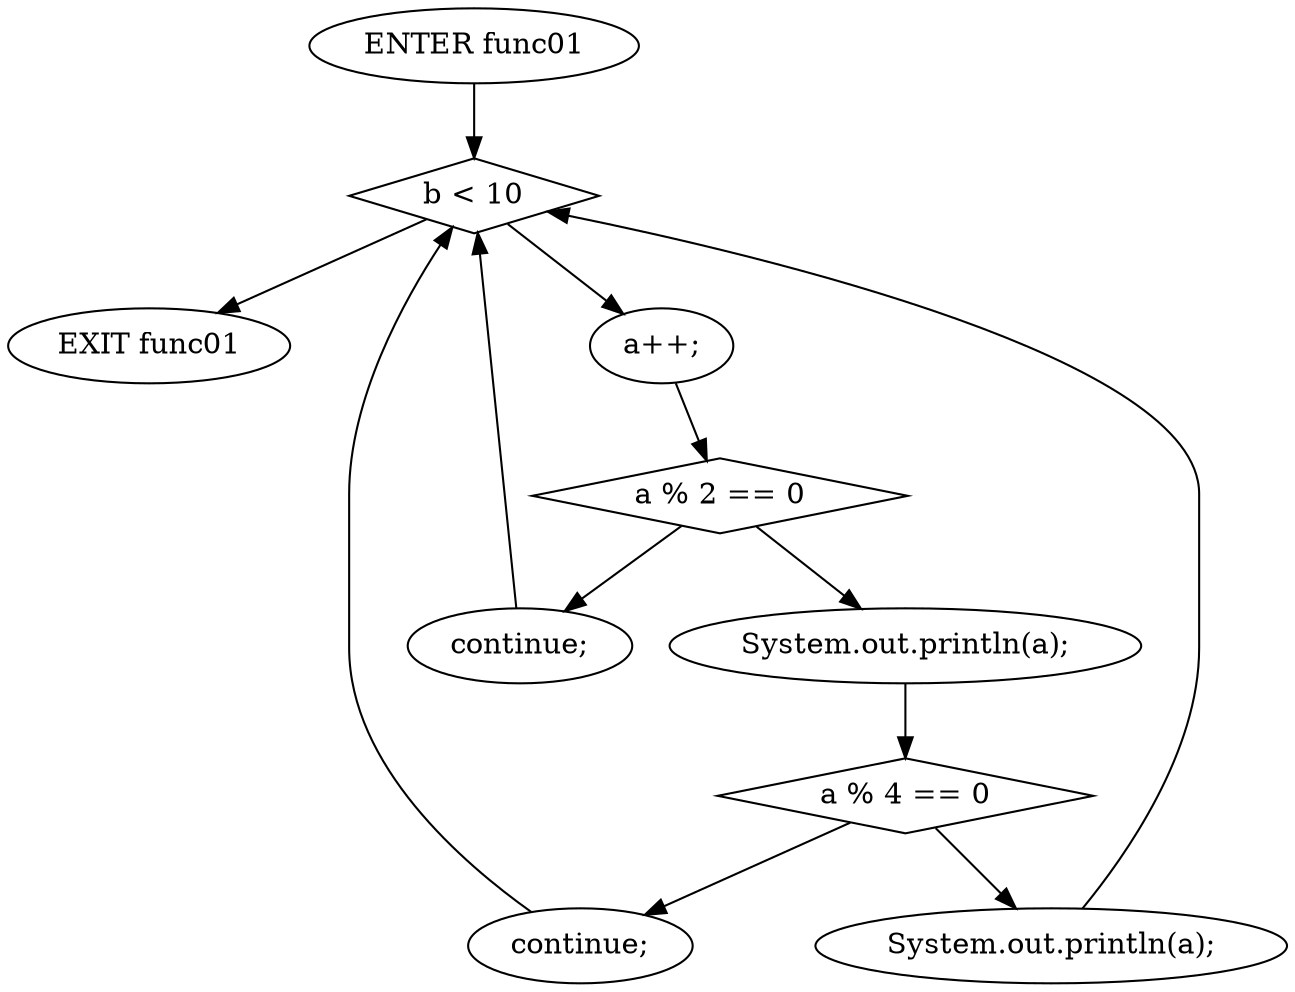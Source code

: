 digraph G {
  0 [ label="ENTER func01" ];
  1 [ label="EXIT func01" ];
  2 [ shape="diamond" label="b < 10" ];
  3 [ label="a++;" ];
  4 [ shape="diamond" label="a % 2 == 0" ];
  5 [ label="continue;" ];
  6 [ label="System.out.println(a);" ];
  7 [ shape="diamond" label="a % 4 == 0" ];
  8 [ label="continue;" ];
  9 [ label="System.out.println(a);" ];
  0 -> 2;
  2 -> 3;
  3 -> 4;
  4 -> 5;
  4 -> 6;
  6 -> 7;
  7 -> 8;
  7 -> 9;
  9 -> 2;
  5 -> 2;
  8 -> 2;
  2 -> 1;
}
